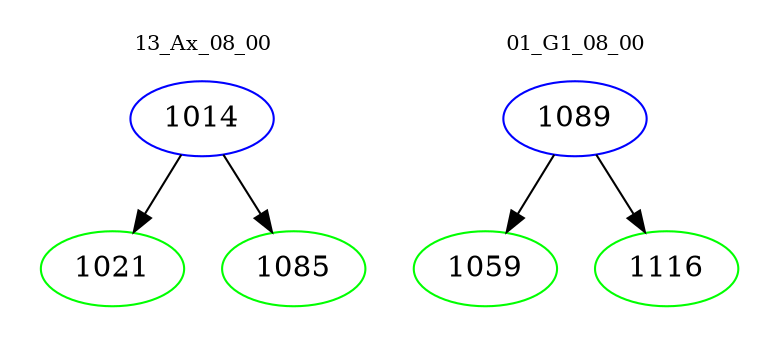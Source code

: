 digraph{
subgraph cluster_0 {
color = white
label = "13_Ax_08_00";
fontsize=10;
T0_1014 [label="1014", color="blue"]
T0_1014 -> T0_1021 [color="black"]
T0_1021 [label="1021", color="green"]
T0_1014 -> T0_1085 [color="black"]
T0_1085 [label="1085", color="green"]
}
subgraph cluster_1 {
color = white
label = "01_G1_08_00";
fontsize=10;
T1_1089 [label="1089", color="blue"]
T1_1089 -> T1_1059 [color="black"]
T1_1059 [label="1059", color="green"]
T1_1089 -> T1_1116 [color="black"]
T1_1116 [label="1116", color="green"]
}
}
